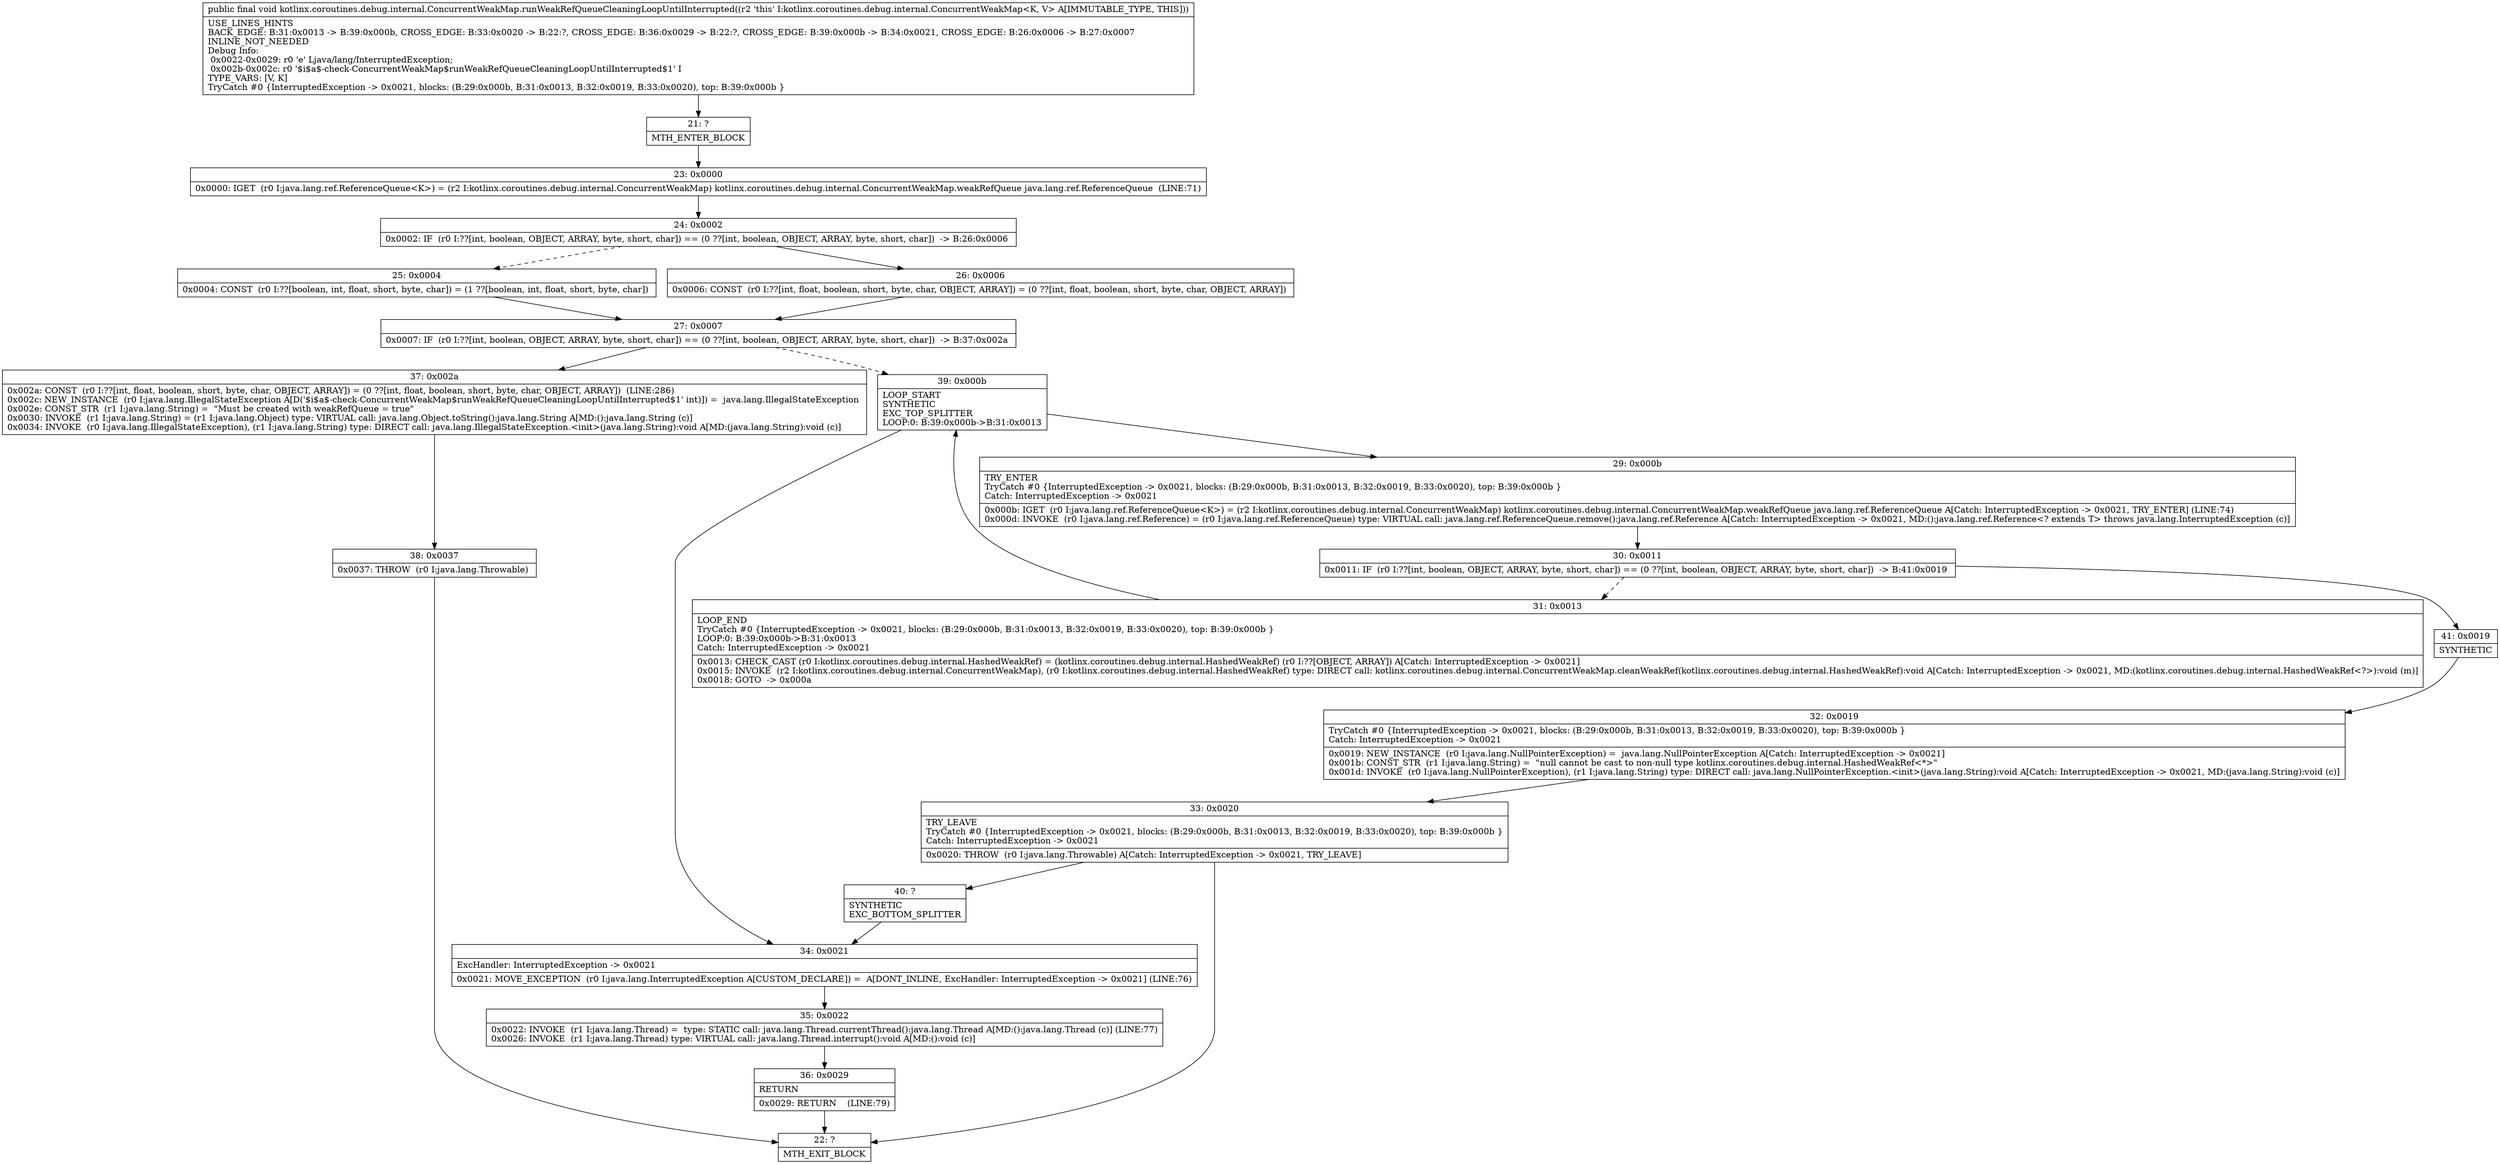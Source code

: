 digraph "CFG forkotlinx.coroutines.debug.internal.ConcurrentWeakMap.runWeakRefQueueCleaningLoopUntilInterrupted()V" {
Node_21 [shape=record,label="{21\:\ ?|MTH_ENTER_BLOCK\l}"];
Node_23 [shape=record,label="{23\:\ 0x0000|0x0000: IGET  (r0 I:java.lang.ref.ReferenceQueue\<K\>) = (r2 I:kotlinx.coroutines.debug.internal.ConcurrentWeakMap) kotlinx.coroutines.debug.internal.ConcurrentWeakMap.weakRefQueue java.lang.ref.ReferenceQueue  (LINE:71)\l}"];
Node_24 [shape=record,label="{24\:\ 0x0002|0x0002: IF  (r0 I:??[int, boolean, OBJECT, ARRAY, byte, short, char]) == (0 ??[int, boolean, OBJECT, ARRAY, byte, short, char])  \-\> B:26:0x0006 \l}"];
Node_25 [shape=record,label="{25\:\ 0x0004|0x0004: CONST  (r0 I:??[boolean, int, float, short, byte, char]) = (1 ??[boolean, int, float, short, byte, char]) \l}"];
Node_27 [shape=record,label="{27\:\ 0x0007|0x0007: IF  (r0 I:??[int, boolean, OBJECT, ARRAY, byte, short, char]) == (0 ??[int, boolean, OBJECT, ARRAY, byte, short, char])  \-\> B:37:0x002a \l}"];
Node_37 [shape=record,label="{37\:\ 0x002a|0x002a: CONST  (r0 I:??[int, float, boolean, short, byte, char, OBJECT, ARRAY]) = (0 ??[int, float, boolean, short, byte, char, OBJECT, ARRAY])  (LINE:286)\l0x002c: NEW_INSTANCE  (r0 I:java.lang.IllegalStateException A[D('$i$a$\-check\-ConcurrentWeakMap$runWeakRefQueueCleaningLoopUntilInterrupted$1' int)]) =  java.lang.IllegalStateException \l0x002e: CONST_STR  (r1 I:java.lang.String) =  \"Must be created with weakRefQueue = true\" \l0x0030: INVOKE  (r1 I:java.lang.String) = (r1 I:java.lang.Object) type: VIRTUAL call: java.lang.Object.toString():java.lang.String A[MD:():java.lang.String (c)]\l0x0034: INVOKE  (r0 I:java.lang.IllegalStateException), (r1 I:java.lang.String) type: DIRECT call: java.lang.IllegalStateException.\<init\>(java.lang.String):void A[MD:(java.lang.String):void (c)]\l}"];
Node_38 [shape=record,label="{38\:\ 0x0037|0x0037: THROW  (r0 I:java.lang.Throwable) \l}"];
Node_22 [shape=record,label="{22\:\ ?|MTH_EXIT_BLOCK\l}"];
Node_39 [shape=record,label="{39\:\ 0x000b|LOOP_START\lSYNTHETIC\lEXC_TOP_SPLITTER\lLOOP:0: B:39:0x000b\-\>B:31:0x0013\l}"];
Node_29 [shape=record,label="{29\:\ 0x000b|TRY_ENTER\lTryCatch #0 \{InterruptedException \-\> 0x0021, blocks: (B:29:0x000b, B:31:0x0013, B:32:0x0019, B:33:0x0020), top: B:39:0x000b \}\lCatch: InterruptedException \-\> 0x0021\l|0x000b: IGET  (r0 I:java.lang.ref.ReferenceQueue\<K\>) = (r2 I:kotlinx.coroutines.debug.internal.ConcurrentWeakMap) kotlinx.coroutines.debug.internal.ConcurrentWeakMap.weakRefQueue java.lang.ref.ReferenceQueue A[Catch: InterruptedException \-\> 0x0021, TRY_ENTER] (LINE:74)\l0x000d: INVOKE  (r0 I:java.lang.ref.Reference) = (r0 I:java.lang.ref.ReferenceQueue) type: VIRTUAL call: java.lang.ref.ReferenceQueue.remove():java.lang.ref.Reference A[Catch: InterruptedException \-\> 0x0021, MD:():java.lang.ref.Reference\<? extends T\> throws java.lang.InterruptedException (c)]\l}"];
Node_30 [shape=record,label="{30\:\ 0x0011|0x0011: IF  (r0 I:??[int, boolean, OBJECT, ARRAY, byte, short, char]) == (0 ??[int, boolean, OBJECT, ARRAY, byte, short, char])  \-\> B:41:0x0019 \l}"];
Node_31 [shape=record,label="{31\:\ 0x0013|LOOP_END\lTryCatch #0 \{InterruptedException \-\> 0x0021, blocks: (B:29:0x000b, B:31:0x0013, B:32:0x0019, B:33:0x0020), top: B:39:0x000b \}\lLOOP:0: B:39:0x000b\-\>B:31:0x0013\lCatch: InterruptedException \-\> 0x0021\l|0x0013: CHECK_CAST (r0 I:kotlinx.coroutines.debug.internal.HashedWeakRef) = (kotlinx.coroutines.debug.internal.HashedWeakRef) (r0 I:??[OBJECT, ARRAY]) A[Catch: InterruptedException \-\> 0x0021]\l0x0015: INVOKE  (r2 I:kotlinx.coroutines.debug.internal.ConcurrentWeakMap), (r0 I:kotlinx.coroutines.debug.internal.HashedWeakRef) type: DIRECT call: kotlinx.coroutines.debug.internal.ConcurrentWeakMap.cleanWeakRef(kotlinx.coroutines.debug.internal.HashedWeakRef):void A[Catch: InterruptedException \-\> 0x0021, MD:(kotlinx.coroutines.debug.internal.HashedWeakRef\<?\>):void (m)]\l0x0018: GOTO  \-\> 0x000a \l}"];
Node_41 [shape=record,label="{41\:\ 0x0019|SYNTHETIC\l}"];
Node_32 [shape=record,label="{32\:\ 0x0019|TryCatch #0 \{InterruptedException \-\> 0x0021, blocks: (B:29:0x000b, B:31:0x0013, B:32:0x0019, B:33:0x0020), top: B:39:0x000b \}\lCatch: InterruptedException \-\> 0x0021\l|0x0019: NEW_INSTANCE  (r0 I:java.lang.NullPointerException) =  java.lang.NullPointerException A[Catch: InterruptedException \-\> 0x0021]\l0x001b: CONST_STR  (r1 I:java.lang.String) =  \"null cannot be cast to non\-null type kotlinx.coroutines.debug.internal.HashedWeakRef\<*\>\" \l0x001d: INVOKE  (r0 I:java.lang.NullPointerException), (r1 I:java.lang.String) type: DIRECT call: java.lang.NullPointerException.\<init\>(java.lang.String):void A[Catch: InterruptedException \-\> 0x0021, MD:(java.lang.String):void (c)]\l}"];
Node_33 [shape=record,label="{33\:\ 0x0020|TRY_LEAVE\lTryCatch #0 \{InterruptedException \-\> 0x0021, blocks: (B:29:0x000b, B:31:0x0013, B:32:0x0019, B:33:0x0020), top: B:39:0x000b \}\lCatch: InterruptedException \-\> 0x0021\l|0x0020: THROW  (r0 I:java.lang.Throwable) A[Catch: InterruptedException \-\> 0x0021, TRY_LEAVE]\l}"];
Node_40 [shape=record,label="{40\:\ ?|SYNTHETIC\lEXC_BOTTOM_SPLITTER\l}"];
Node_34 [shape=record,label="{34\:\ 0x0021|ExcHandler: InterruptedException \-\> 0x0021\l|0x0021: MOVE_EXCEPTION  (r0 I:java.lang.InterruptedException A[CUSTOM_DECLARE]) =  A[DONT_INLINE, ExcHandler: InterruptedException \-\> 0x0021] (LINE:76)\l}"];
Node_35 [shape=record,label="{35\:\ 0x0022|0x0022: INVOKE  (r1 I:java.lang.Thread) =  type: STATIC call: java.lang.Thread.currentThread():java.lang.Thread A[MD:():java.lang.Thread (c)] (LINE:77)\l0x0026: INVOKE  (r1 I:java.lang.Thread) type: VIRTUAL call: java.lang.Thread.interrupt():void A[MD:():void (c)]\l}"];
Node_36 [shape=record,label="{36\:\ 0x0029|RETURN\l|0x0029: RETURN    (LINE:79)\l}"];
Node_26 [shape=record,label="{26\:\ 0x0006|0x0006: CONST  (r0 I:??[int, float, boolean, short, byte, char, OBJECT, ARRAY]) = (0 ??[int, float, boolean, short, byte, char, OBJECT, ARRAY]) \l}"];
MethodNode[shape=record,label="{public final void kotlinx.coroutines.debug.internal.ConcurrentWeakMap.runWeakRefQueueCleaningLoopUntilInterrupted((r2 'this' I:kotlinx.coroutines.debug.internal.ConcurrentWeakMap\<K, V\> A[IMMUTABLE_TYPE, THIS]))  | USE_LINES_HINTS\lBACK_EDGE: B:31:0x0013 \-\> B:39:0x000b, CROSS_EDGE: B:33:0x0020 \-\> B:22:?, CROSS_EDGE: B:36:0x0029 \-\> B:22:?, CROSS_EDGE: B:39:0x000b \-\> B:34:0x0021, CROSS_EDGE: B:26:0x0006 \-\> B:27:0x0007\lINLINE_NOT_NEEDED\lDebug Info:\l  0x0022\-0x0029: r0 'e' Ljava\/lang\/InterruptedException;\l  0x002b\-0x002c: r0 '$i$a$\-check\-ConcurrentWeakMap$runWeakRefQueueCleaningLoopUntilInterrupted$1' I\lTYPE_VARS: [V, K]\lTryCatch #0 \{InterruptedException \-\> 0x0021, blocks: (B:29:0x000b, B:31:0x0013, B:32:0x0019, B:33:0x0020), top: B:39:0x000b \}\l}"];
MethodNode -> Node_21;Node_21 -> Node_23;
Node_23 -> Node_24;
Node_24 -> Node_25[style=dashed];
Node_24 -> Node_26;
Node_25 -> Node_27;
Node_27 -> Node_37;
Node_27 -> Node_39[style=dashed];
Node_37 -> Node_38;
Node_38 -> Node_22;
Node_39 -> Node_29;
Node_39 -> Node_34;
Node_29 -> Node_30;
Node_30 -> Node_31[style=dashed];
Node_30 -> Node_41;
Node_31 -> Node_39;
Node_41 -> Node_32;
Node_32 -> Node_33;
Node_33 -> Node_22;
Node_33 -> Node_40;
Node_40 -> Node_34;
Node_34 -> Node_35;
Node_35 -> Node_36;
Node_36 -> Node_22;
Node_26 -> Node_27;
}

